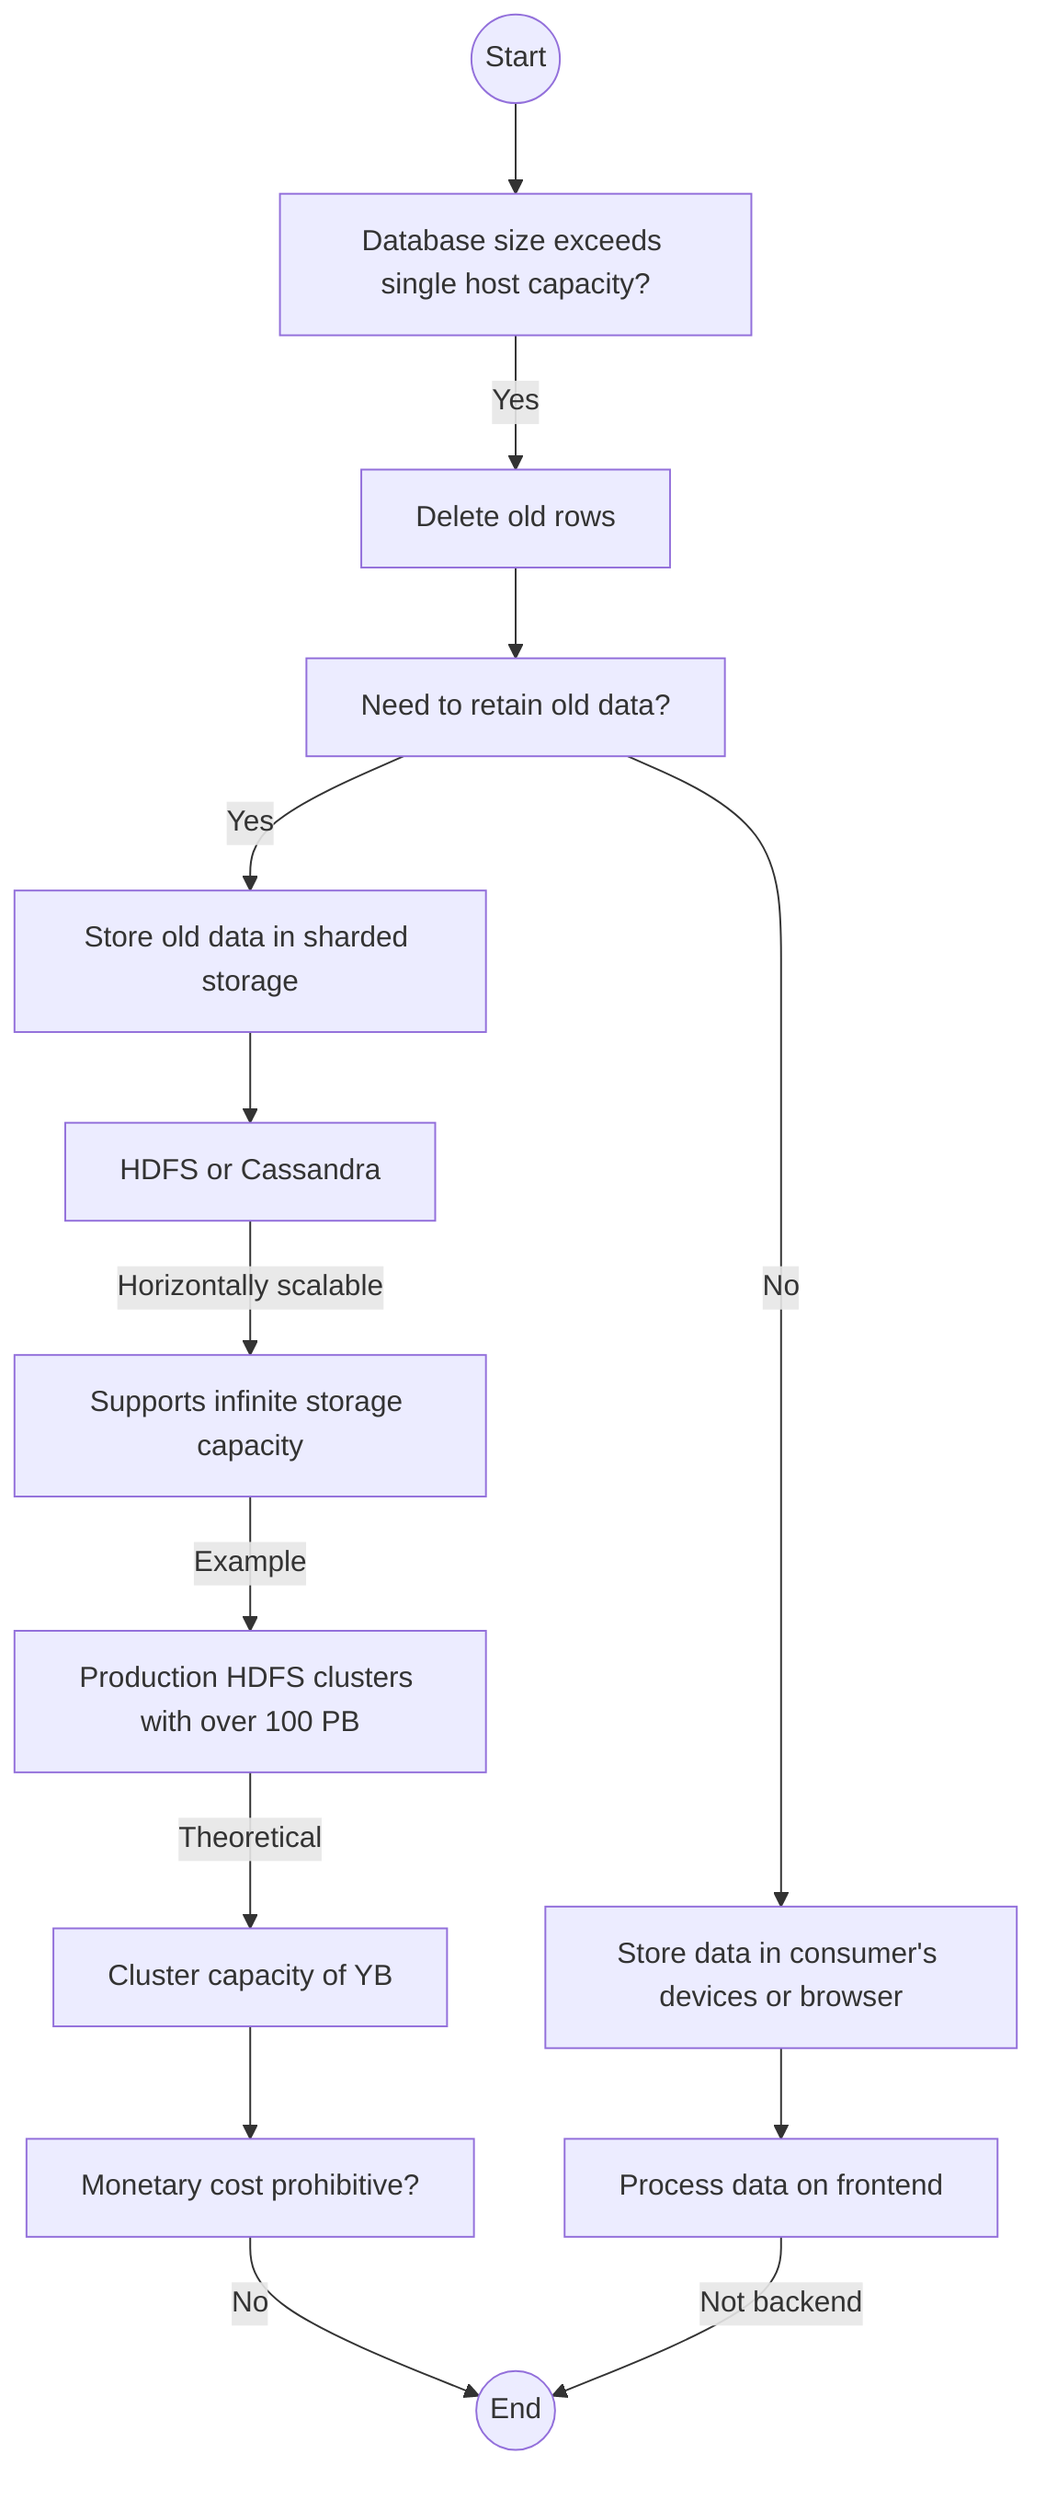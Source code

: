 graph TD;
    Start((Start)) --> DatabaseSize[Database size exceeds single host capacity?]
    DatabaseSize -- Yes --> DeleteRows[Delete old rows]
    DeleteRows --> RetainData[Need to retain old data?]
    RetainData -- Yes --> StoreInSharded[Store old data in sharded storage]
    StoreInSharded --> HDFS[HDFS or Cassandra]
    HDFS -->|Horizontally scalable| Scalable[Supports infinite storage capacity]
    Scalable -->|Example| ExampleCluster[Production HDFS clusters with over 100 PB]
    ExampleCluster -->|Theoretical| TheoreticalCluster[Cluster capacity of YB]
    TheoreticalCluster --> Cost[Monetary cost prohibitive?]
    Cost -- No --> End((End))
    RetainData -- No --> StoreInConsumer[Store data in consumer's devices or browser]
    StoreInConsumer --> FrontendProcessing[Process data on frontend]
    FrontendProcessing -->|Not backend| End((End))